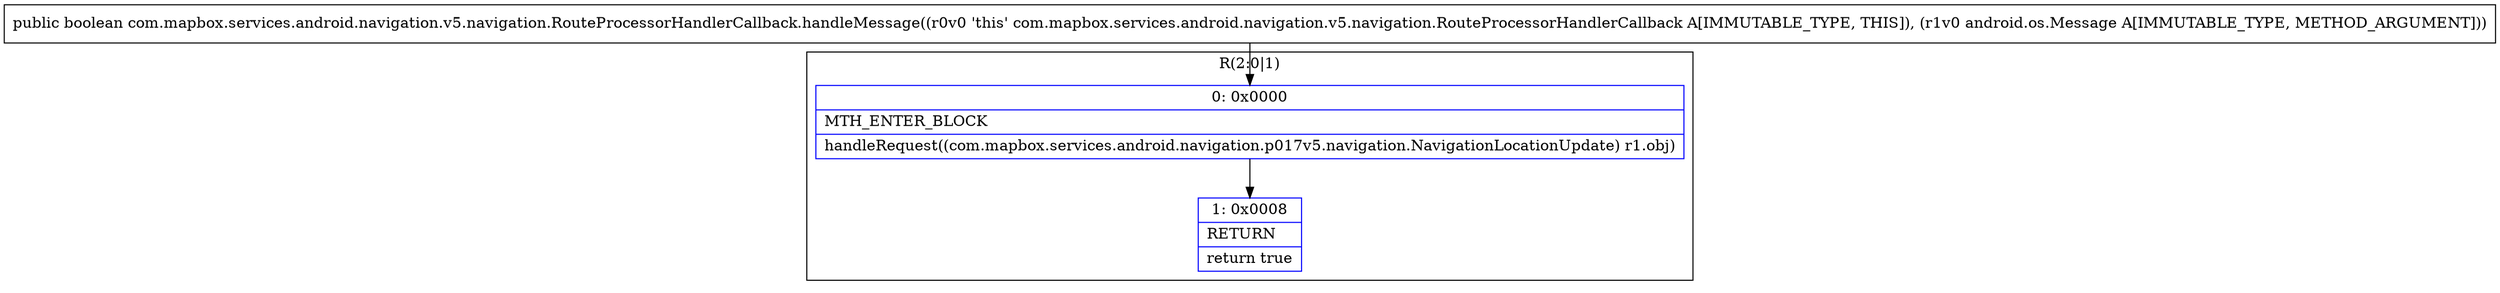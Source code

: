 digraph "CFG forcom.mapbox.services.android.navigation.v5.navigation.RouteProcessorHandlerCallback.handleMessage(Landroid\/os\/Message;)Z" {
subgraph cluster_Region_1179925182 {
label = "R(2:0|1)";
node [shape=record,color=blue];
Node_0 [shape=record,label="{0\:\ 0x0000|MTH_ENTER_BLOCK\l|handleRequest((com.mapbox.services.android.navigation.p017v5.navigation.NavigationLocationUpdate) r1.obj)\l}"];
Node_1 [shape=record,label="{1\:\ 0x0008|RETURN\l|return true\l}"];
}
MethodNode[shape=record,label="{public boolean com.mapbox.services.android.navigation.v5.navigation.RouteProcessorHandlerCallback.handleMessage((r0v0 'this' com.mapbox.services.android.navigation.v5.navigation.RouteProcessorHandlerCallback A[IMMUTABLE_TYPE, THIS]), (r1v0 android.os.Message A[IMMUTABLE_TYPE, METHOD_ARGUMENT])) }"];
MethodNode -> Node_0;
Node_0 -> Node_1;
}

